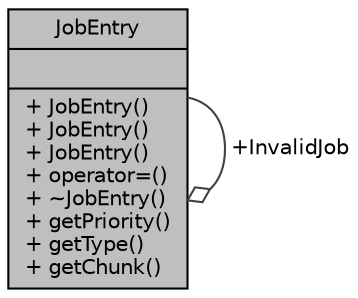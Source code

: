 digraph "JobEntry"
{
  bgcolor="transparent";
  edge [fontname="Helvetica",fontsize="10",labelfontname="Helvetica",labelfontsize="10"];
  node [fontname="Helvetica",fontsize="10",shape=record];
  Node1 [label="{JobEntry\n||+ JobEntry()\l+ JobEntry()\l+ JobEntry()\l+ operator=()\l+ ~JobEntry()\l+ getPriority()\l+ getType()\l+ getChunk()\l}",height=0.2,width=0.4,color="black", fillcolor="grey75", style="filled" fontcolor="black"];
  Node1 -> Node1 [color="grey25",fontsize="10",style="solid",label=" +InvalidJob" ,arrowhead="odiamond",fontname="Helvetica"];
}
